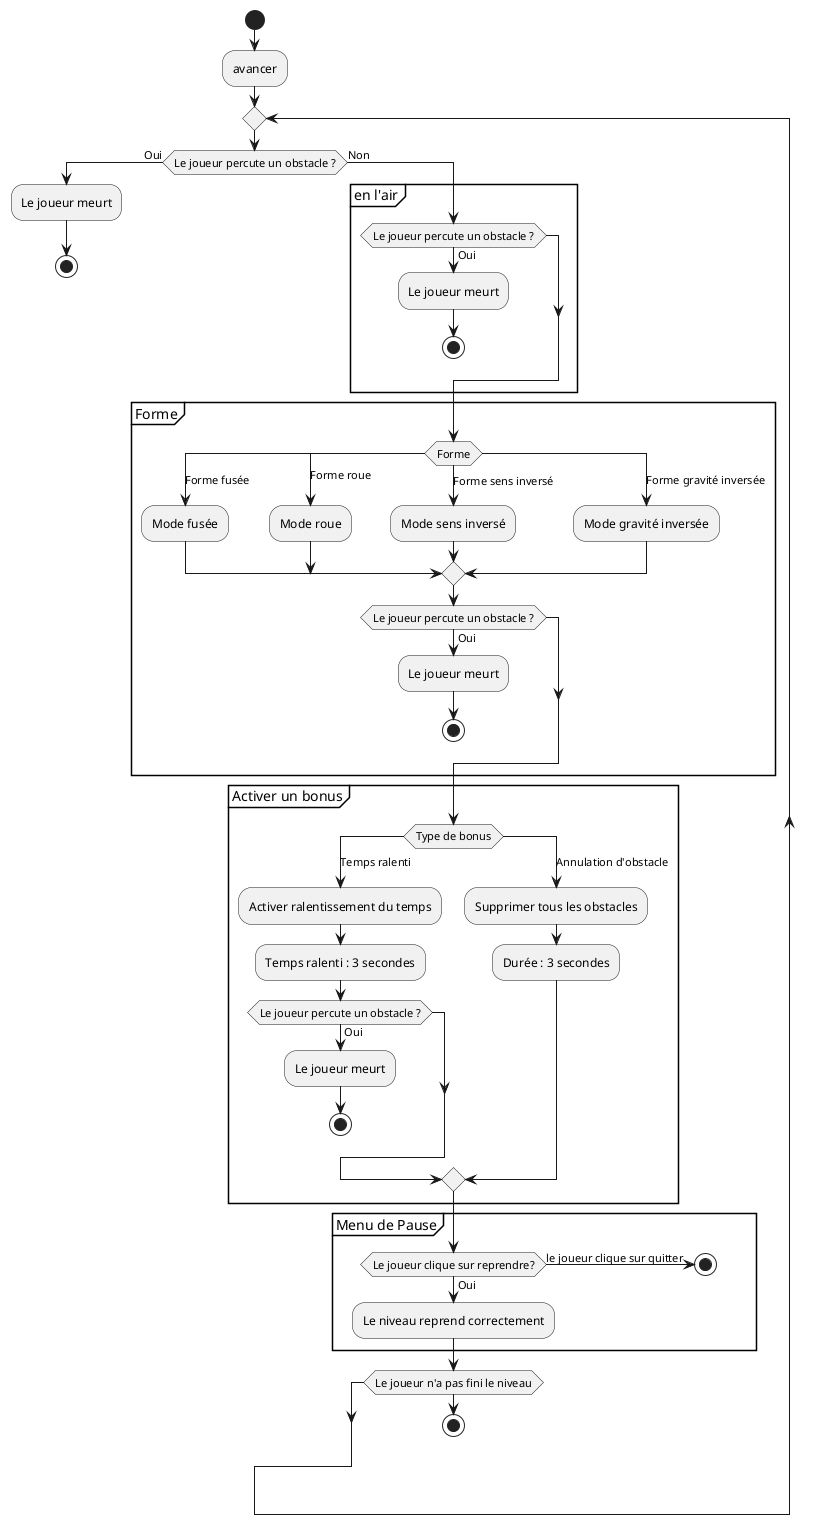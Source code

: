 @startuml Geometry Dash - Diagramme d'etats du joueur

start

:avancer;

repeat
    if (Le joueur percute un obstacle ?) then (Oui)
        :Le joueur meurt;
        stop
    else (Non)
        partition "en l'air" {
          if (Le joueur percute un obstacle ?) then (Oui)
            :Le joueur meurt;
            stop
          endif
        }

        partition "Forme" {
            switch (Forme)
              case (Forme fusée)
                :Mode fusée;
              case (Forme roue)
                :Mode roue;
              case (Forme sens inversé)
                :Mode sens inversé;
              case (Forme gravité inversée)
                :Mode gravité inversée;
            endswitch
            if (Le joueur percute un obstacle ?) then (Oui)
              :Le joueur meurt;
              stop
            endif
        }

        partition "Activer un bonus"{
            switch (Type de bonus)
              case (Temps ralenti)
                :Activer ralentissement du temps;
                :Temps ralenti : 3 secondes;
                if (Le joueur percute un obstacle ?) then (Oui)
                  :Le joueur meurt;
                  stop
                endif
              case (Annulation d'obstacle)
                :Supprimer tous les obstacles;
                :Durée : 3 secondes;
            endswitch
        }

      partition "Menu de Pause" {
          if (Le joueur clique sur reprendre?) then (Oui)
              :Le niveau reprend correctement;
          else (le joueur clique sur quitter)
              stop
          endif
      }
while (Le joueur n'a pas fini le niveau)

stop

@enduml
